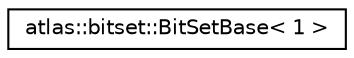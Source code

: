 digraph "Graphical Class Hierarchy"
{
  edge [fontname="Helvetica",fontsize="10",labelfontname="Helvetica",labelfontsize="10"];
  node [fontname="Helvetica",fontsize="10",shape=record];
  rankdir="LR";
  Node1 [label="atlas::bitset::BitSetBase\< 1 \>",height=0.2,width=0.4,color="black", fillcolor="white", style="filled",URL="$classatlas_1_1bitset_1_1BitSetBase_3_011_01_4.html",tooltip="Base for a non-empty BitSet that fits in one word. "];
}
